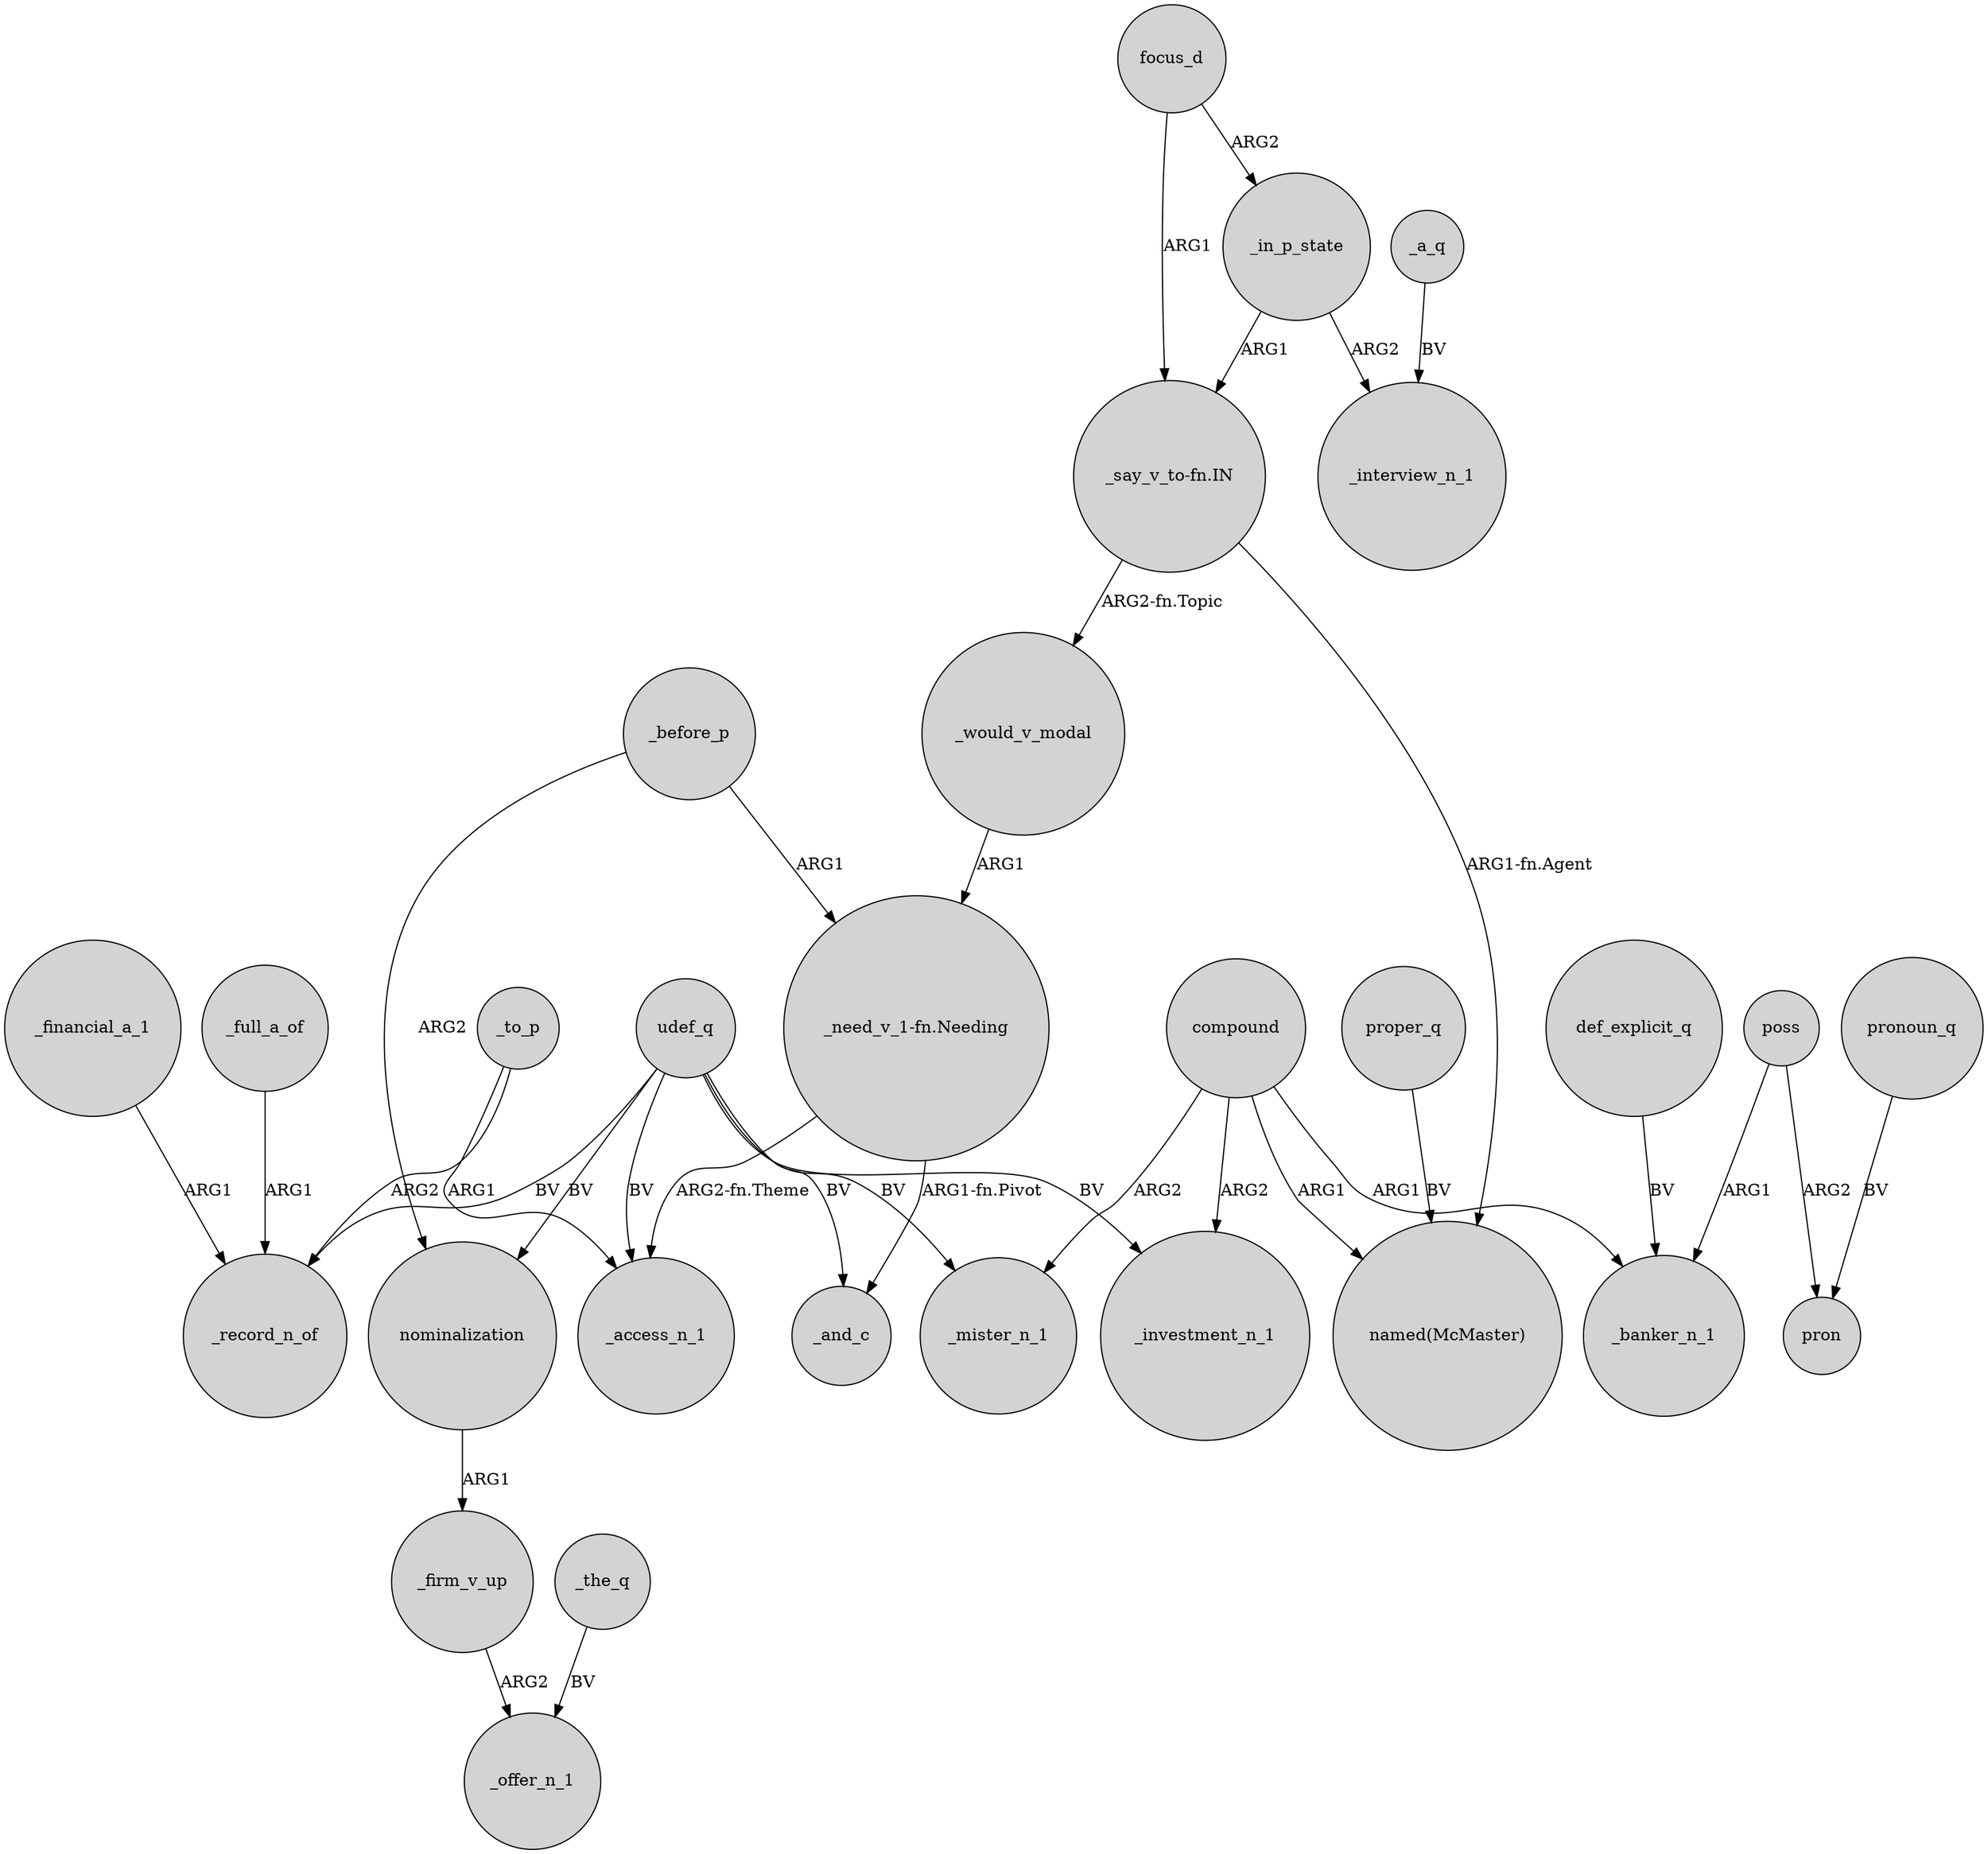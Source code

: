 digraph {
	node [shape=circle style=filled]
	"_say_v_to-fn.IN" -> _would_v_modal [label="ARG2-fn.Topic"]
	_firm_v_up -> _offer_n_1 [label=ARG2]
	poss -> pron [label=ARG2]
	udef_q -> _record_n_of [label=BV]
	compound -> _mister_n_1 [label=ARG2]
	_a_q -> _interview_n_1 [label=BV]
	focus_d -> _in_p_state [label=ARG2]
	udef_q -> _mister_n_1 [label=BV]
	compound -> _investment_n_1 [label=ARG2]
	_to_p -> _record_n_of [label=ARG2]
	compound -> "named(McMaster)" [label=ARG1]
	_before_p -> nominalization [label=ARG2]
	poss -> _banker_n_1 [label=ARG1]
	"_say_v_to-fn.IN" -> "named(McMaster)" [label="ARG1-fn.Agent"]
	udef_q -> _access_n_1 [label=BV]
	pronoun_q -> pron [label=BV]
	_the_q -> _offer_n_1 [label=BV]
	_to_p -> _access_n_1 [label=ARG1]
	def_explicit_q -> _banker_n_1 [label=BV]
	_financial_a_1 -> _record_n_of [label=ARG1]
	_before_p -> "_need_v_1-fn.Needing" [label=ARG1]
	_in_p_state -> _interview_n_1 [label=ARG2]
	udef_q -> nominalization [label=BV]
	compound -> _banker_n_1 [label=ARG1]
	udef_q -> _investment_n_1 [label=BV]
	"_need_v_1-fn.Needing" -> _access_n_1 [label="ARG2-fn.Theme"]
	_would_v_modal -> "_need_v_1-fn.Needing" [label=ARG1]
	_full_a_of -> _record_n_of [label=ARG1]
	nominalization -> _firm_v_up [label=ARG1]
	udef_q -> _and_c [label=BV]
	"_need_v_1-fn.Needing" -> _and_c [label="ARG1-fn.Pivot"]
	_in_p_state -> "_say_v_to-fn.IN" [label=ARG1]
	proper_q -> "named(McMaster)" [label=BV]
	focus_d -> "_say_v_to-fn.IN" [label=ARG1]
}
